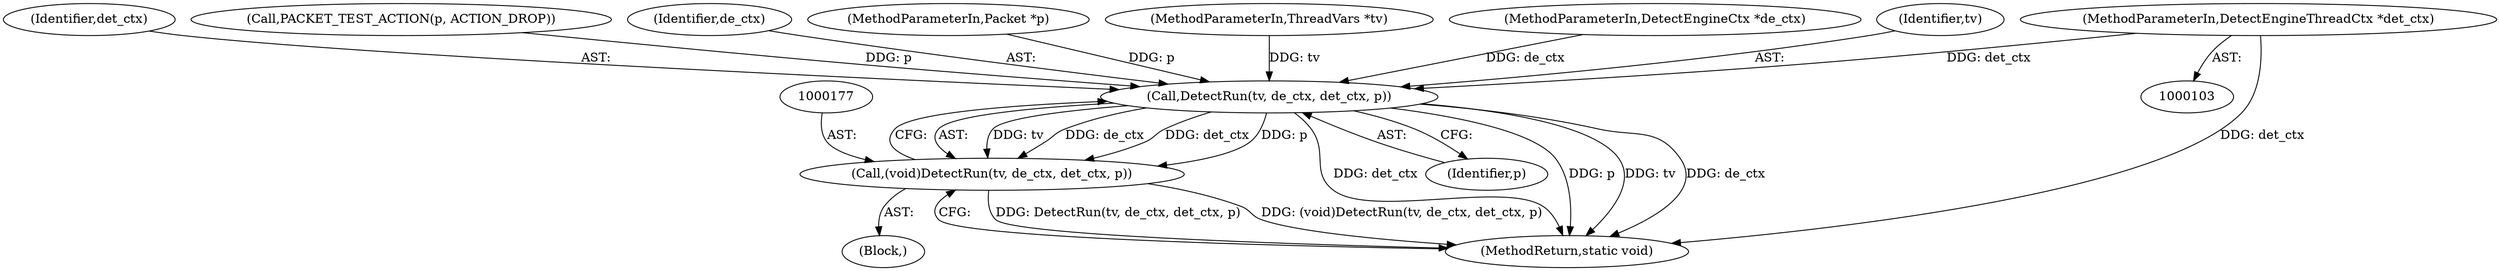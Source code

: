 digraph "0_suricata_e1ef57c848bbe4e567d5d4b66d346a742e3f77a1@pointer" {
"1000106" [label="(MethodParameterIn,DetectEngineThreadCtx *det_ctx)"];
"1000178" [label="(Call,DetectRun(tv, de_ctx, det_ctx, p))"];
"1000176" [label="(Call,(void)DetectRun(tv, de_ctx, det_ctx, p))"];
"1000183" [label="(MethodReturn,static void)"];
"1000181" [label="(Identifier,det_ctx)"];
"1000116" [label="(Call,PACKET_TEST_ACTION(p, ACTION_DROP))"];
"1000180" [label="(Identifier,de_ctx)"];
"1000107" [label="(MethodParameterIn,Packet *p)"];
"1000108" [label="(Block,)"];
"1000104" [label="(MethodParameterIn,ThreadVars *tv)"];
"1000105" [label="(MethodParameterIn,DetectEngineCtx *de_ctx)"];
"1000182" [label="(Identifier,p)"];
"1000179" [label="(Identifier,tv)"];
"1000106" [label="(MethodParameterIn,DetectEngineThreadCtx *det_ctx)"];
"1000178" [label="(Call,DetectRun(tv, de_ctx, det_ctx, p))"];
"1000176" [label="(Call,(void)DetectRun(tv, de_ctx, det_ctx, p))"];
"1000106" -> "1000103"  [label="AST: "];
"1000106" -> "1000183"  [label="DDG: det_ctx"];
"1000106" -> "1000178"  [label="DDG: det_ctx"];
"1000178" -> "1000176"  [label="AST: "];
"1000178" -> "1000182"  [label="CFG: "];
"1000179" -> "1000178"  [label="AST: "];
"1000180" -> "1000178"  [label="AST: "];
"1000181" -> "1000178"  [label="AST: "];
"1000182" -> "1000178"  [label="AST: "];
"1000176" -> "1000178"  [label="CFG: "];
"1000178" -> "1000183"  [label="DDG: det_ctx"];
"1000178" -> "1000183"  [label="DDG: p"];
"1000178" -> "1000183"  [label="DDG: tv"];
"1000178" -> "1000183"  [label="DDG: de_ctx"];
"1000178" -> "1000176"  [label="DDG: tv"];
"1000178" -> "1000176"  [label="DDG: de_ctx"];
"1000178" -> "1000176"  [label="DDG: det_ctx"];
"1000178" -> "1000176"  [label="DDG: p"];
"1000104" -> "1000178"  [label="DDG: tv"];
"1000105" -> "1000178"  [label="DDG: de_ctx"];
"1000116" -> "1000178"  [label="DDG: p"];
"1000107" -> "1000178"  [label="DDG: p"];
"1000176" -> "1000108"  [label="AST: "];
"1000177" -> "1000176"  [label="AST: "];
"1000183" -> "1000176"  [label="CFG: "];
"1000176" -> "1000183"  [label="DDG: DetectRun(tv, de_ctx, det_ctx, p)"];
"1000176" -> "1000183"  [label="DDG: (void)DetectRun(tv, de_ctx, det_ctx, p)"];
}
